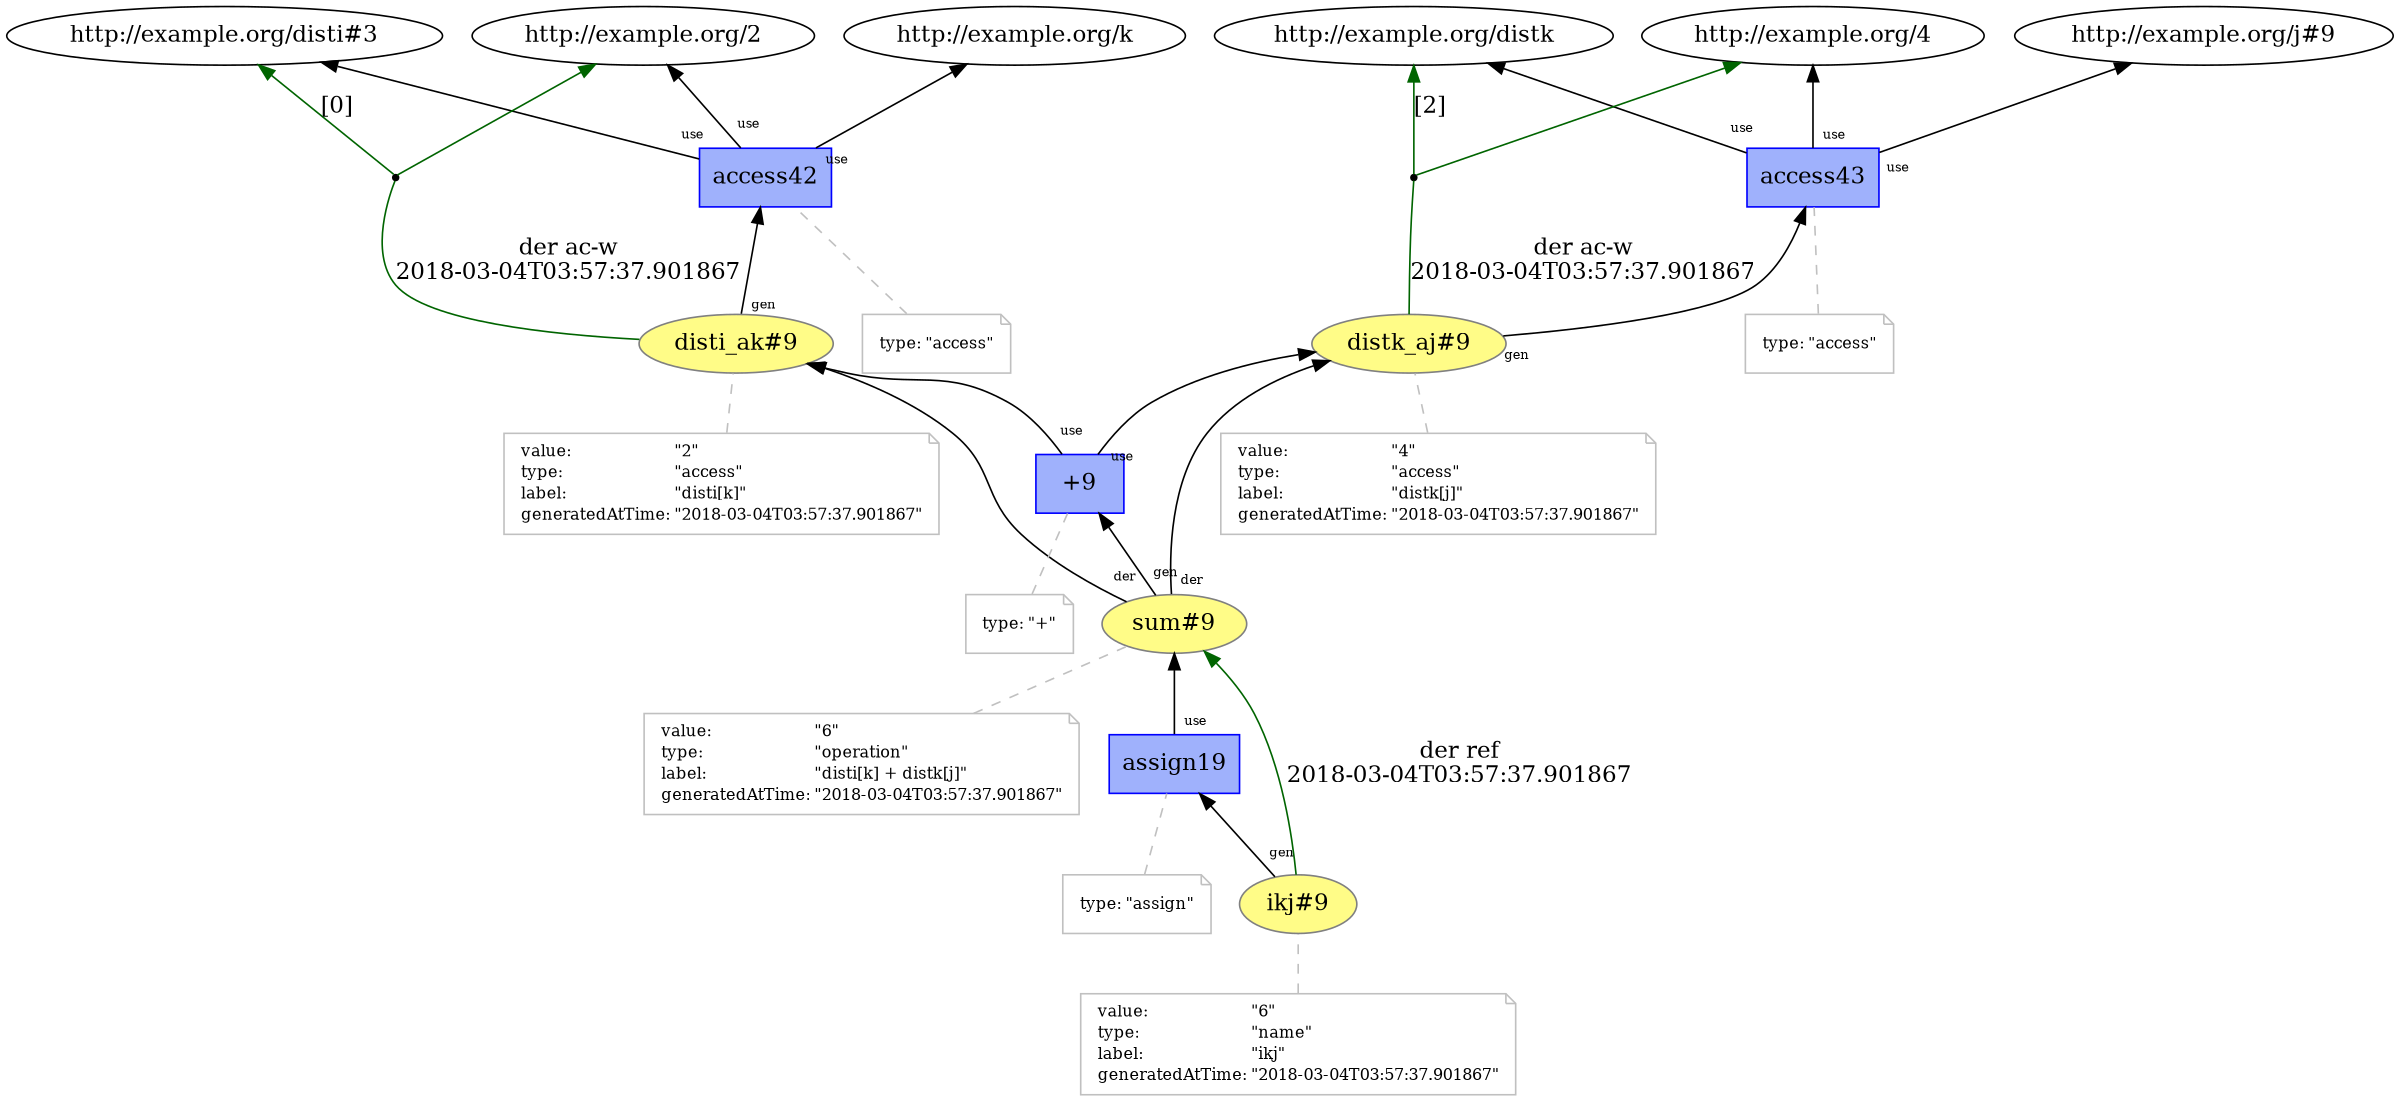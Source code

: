 digraph "PROV" { size="16,12"; rankdir="BT";
"http://example.org/disti_ak#9" [fillcolor="#FFFC87",color="#808080",style="filled",label="disti_ak#9",URL="http://example.org/disti_ak#9"]
"-attrs0" [color="gray",shape="note",fontsize="10",fontcolor="black",label=<<TABLE cellpadding="0" border="0">
	<TR>
	    <TD align="left">value:</TD>
	    <TD align="left">&quot;2&quot;</TD>
	</TR>
	<TR>
	    <TD align="left">type:</TD>
	    <TD align="left">&quot;access&quot;</TD>
	</TR>
	<TR>
	    <TD align="left">label:</TD>
	    <TD align="left">&quot;disti[k]&quot;</TD>
	</TR>
	<TR>
	    <TD align="left">generatedAtTime:</TD>
	    <TD align="left">&quot;2018-03-04T03:57:37.901867&quot;</TD>
	</TR>
</TABLE>>]
"-attrs0" -> "http://example.org/disti_ak#9" [color="gray",style="dashed",arrowhead="none"]
"http://example.org/access42" [fillcolor="#9FB1FC",color="#0000FF",shape="polygon",sides="4",style="filled",label="access42",URL="http://example.org/access42"]
"-attrs1" [color="gray",shape="note",fontsize="10",fontcolor="black",label=<<TABLE cellpadding="0" border="0">
	<TR>
	    <TD align="left">type:</TD>
	    <TD align="left">&quot;access&quot;</TD>
	</TR>
</TABLE>>]
"-attrs1" -> "http://example.org/access42" [color="gray",style="dashed",arrowhead="none"]
"http://example.org/access42" -> "http://example.org/2" [labelfontsize="8",labeldistance="1.5",labelangle="60.0",rotation="20",taillabel="use"]
"bn0" [shape="point",label=""]
"http://example.org/disti_ak#9" -> "bn0" [arrowhead="none",color="darkgreen",label="der ac-w
2018-03-04T03:57:37.901867"]
"bn0" -> "http://example.org/disti#3" [labelfontsize="8",labeldistance="1.5",color="darkgreen",labelangle="60.0",rotation="20",label="[0]"]
"bn0" -> "http://example.org/2" [color="darkgreen"]
"http://example.org/disti_ak#9" -> "http://example.org/access42" [labelfontsize="8",labeldistance="1.5",labelangle="60.0",rotation="20",taillabel="gen"]
"http://example.org/access42" -> "http://example.org/disti#3" [labelfontsize="8",labeldistance="1.5",labelangle="60.0",rotation="20",taillabel="use"]
"http://example.org/access42" -> "http://example.org/k" [labelfontsize="8",labeldistance="1.5",labelangle="60.0",rotation="20",taillabel="use"]
"http://example.org/distk_aj#9" [fillcolor="#FFFC87",color="#808080",style="filled",label="distk_aj#9",URL="http://example.org/distk_aj#9"]
"-attrs2" [color="gray",shape="note",fontsize="10",fontcolor="black",label=<<TABLE cellpadding="0" border="0">
	<TR>
	    <TD align="left">value:</TD>
	    <TD align="left">&quot;4&quot;</TD>
	</TR>
	<TR>
	    <TD align="left">type:</TD>
	    <TD align="left">&quot;access&quot;</TD>
	</TR>
	<TR>
	    <TD align="left">label:</TD>
	    <TD align="left">&quot;distk[j]&quot;</TD>
	</TR>
	<TR>
	    <TD align="left">generatedAtTime:</TD>
	    <TD align="left">&quot;2018-03-04T03:57:37.901867&quot;</TD>
	</TR>
</TABLE>>]
"-attrs2" -> "http://example.org/distk_aj#9" [color="gray",style="dashed",arrowhead="none"]
"http://example.org/access43" [fillcolor="#9FB1FC",color="#0000FF",shape="polygon",sides="4",style="filled",label="access43",URL="http://example.org/access43"]
"-attrs3" [color="gray",shape="note",fontsize="10",fontcolor="black",label=<<TABLE cellpadding="0" border="0">
	<TR>
	    <TD align="left">type:</TD>
	    <TD align="left">&quot;access&quot;</TD>
	</TR>
</TABLE>>]
"-attrs3" -> "http://example.org/access43" [color="gray",style="dashed",arrowhead="none"]
"http://example.org/access43" -> "http://example.org/4" [labelfontsize="8",labeldistance="1.5",labelangle="60.0",rotation="20",taillabel="use"]
"bn1" [shape="point",label=""]
"http://example.org/distk_aj#9" -> "bn1" [arrowhead="none",color="darkgreen",label="der ac-w
2018-03-04T03:57:37.901867"]
"bn1" -> "http://example.org/distk" [labelfontsize="8",labeldistance="1.5",color="darkgreen",labelangle="60.0",rotation="20",label="[2]"]
"bn1" -> "http://example.org/4" [color="darkgreen"]
"http://example.org/distk_aj#9" -> "http://example.org/access43" [labelfontsize="8",labeldistance="1.5",labelangle="60.0",rotation="20",taillabel="gen"]
"http://example.org/access43" -> "http://example.org/distk" [labelfontsize="8",labeldistance="1.5",labelangle="60.0",rotation="20",taillabel="use"]
"http://example.org/access43" -> "http://example.org/j#9" [labelfontsize="8",labeldistance="1.5",labelangle="60.0",rotation="20",taillabel="use"]
"http://example.org/sum#9" [fillcolor="#FFFC87",color="#808080",style="filled",label="sum#9",URL="http://example.org/sum#9"]
"-attrs4" [color="gray",shape="note",fontsize="10",fontcolor="black",label=<<TABLE cellpadding="0" border="0">
	<TR>
	    <TD align="left">value:</TD>
	    <TD align="left">&quot;6&quot;</TD>
	</TR>
	<TR>
	    <TD align="left">type:</TD>
	    <TD align="left">&quot;operation&quot;</TD>
	</TR>
	<TR>
	    <TD align="left">label:</TD>
	    <TD align="left">&quot;disti[k] + distk[j]&quot;</TD>
	</TR>
	<TR>
	    <TD align="left">generatedAtTime:</TD>
	    <TD align="left">&quot;2018-03-04T03:57:37.901867&quot;</TD>
	</TR>
</TABLE>>]
"-attrs4" -> "http://example.org/sum#9" [color="gray",style="dashed",arrowhead="none"]
"http://example.org/+9" [fillcolor="#9FB1FC",color="#0000FF",shape="polygon",sides="4",style="filled",label="+9",URL="http://example.org/+9"]
"-attrs5" [color="gray",shape="note",fontsize="10",fontcolor="black",label=<<TABLE cellpadding="0" border="0">
	<TR>
	    <TD align="left">type:</TD>
	    <TD align="left">&quot;+&quot;</TD>
	</TR>
</TABLE>>]
"-attrs5" -> "http://example.org/+9" [color="gray",style="dashed",arrowhead="none"]
"http://example.org/+9" -> "http://example.org/disti_ak#9" [labelfontsize="8",labeldistance="1.5",labelangle="60.0",rotation="20",taillabel="use"]
"http://example.org/sum#9" -> "http://example.org/disti_ak#9" [labelfontsize="8",labeldistance="1.5",labelangle="60.0",rotation="20",taillabel="der"]
"http://example.org/+9" -> "http://example.org/distk_aj#9" [labelfontsize="8",labeldistance="1.5",labelangle="60.0",rotation="20",taillabel="use"]
"http://example.org/sum#9" -> "http://example.org/distk_aj#9" [labelfontsize="8",labeldistance="1.5",labelangle="60.0",rotation="20",taillabel="der"]
"http://example.org/sum#9" -> "http://example.org/+9" [labelfontsize="8",labeldistance="1.5",labelangle="60.0",rotation="20",taillabel="gen"]
"http://example.org/ikj#9" [fillcolor="#FFFC87",color="#808080",style="filled",label="ikj#9",URL="http://example.org/ikj#9"]
"-attrs6" [color="gray",shape="note",fontsize="10",fontcolor="black",label=<<TABLE cellpadding="0" border="0">
	<TR>
	    <TD align="left">value:</TD>
	    <TD align="left">&quot;6&quot;</TD>
	</TR>
	<TR>
	    <TD align="left">type:</TD>
	    <TD align="left">&quot;name&quot;</TD>
	</TR>
	<TR>
	    <TD align="left">label:</TD>
	    <TD align="left">&quot;ikj&quot;</TD>
	</TR>
	<TR>
	    <TD align="left">generatedAtTime:</TD>
	    <TD align="left">&quot;2018-03-04T03:57:37.901867&quot;</TD>
	</TR>
</TABLE>>]
"-attrs6" -> "http://example.org/ikj#9" [color="gray",style="dashed",arrowhead="none"]
"http://example.org/assign19" [fillcolor="#9FB1FC",color="#0000FF",shape="polygon",sides="4",style="filled",label="assign19",URL="http://example.org/assign19"]
"-attrs7" [color="gray",shape="note",fontsize="10",fontcolor="black",label=<<TABLE cellpadding="0" border="0">
	<TR>
	    <TD align="left">type:</TD>
	    <TD align="left">&quot;assign&quot;</TD>
	</TR>
</TABLE>>]
"-attrs7" -> "http://example.org/assign19" [color="gray",style="dashed",arrowhead="none"]
"http://example.org/assign19" -> "http://example.org/sum#9" [labelfontsize="8",labeldistance="1.5",labelangle="60.0",rotation="20",taillabel="use"]
"http://example.org/ikj#9" -> "http://example.org/sum#9" [labelfontsize="8",labeldistance="1.5",color="darkgreen",labelangle="60.0",rotation="20",label="der ref
2018-03-04T03:57:37.901867"]
"http://example.org/ikj#9" -> "http://example.org/assign19" [labelfontsize="8",labeldistance="1.5",labelangle="60.0",rotation="20",taillabel="gen"]
}